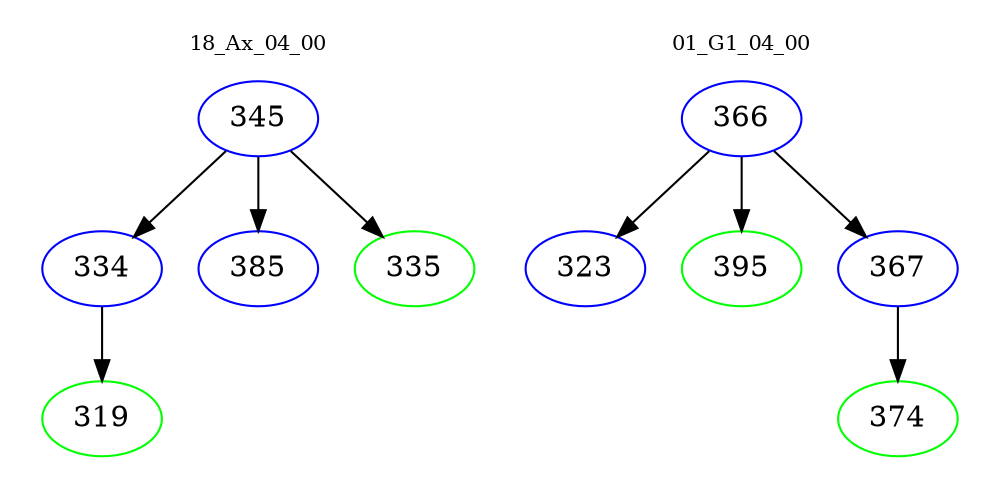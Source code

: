 digraph{
subgraph cluster_0 {
color = white
label = "18_Ax_04_00";
fontsize=10;
T0_345 [label="345", color="blue"]
T0_345 -> T0_334 [color="black"]
T0_334 [label="334", color="blue"]
T0_334 -> T0_319 [color="black"]
T0_319 [label="319", color="green"]
T0_345 -> T0_385 [color="black"]
T0_385 [label="385", color="blue"]
T0_345 -> T0_335 [color="black"]
T0_335 [label="335", color="green"]
}
subgraph cluster_1 {
color = white
label = "01_G1_04_00";
fontsize=10;
T1_366 [label="366", color="blue"]
T1_366 -> T1_323 [color="black"]
T1_323 [label="323", color="blue"]
T1_366 -> T1_395 [color="black"]
T1_395 [label="395", color="green"]
T1_366 -> T1_367 [color="black"]
T1_367 [label="367", color="blue"]
T1_367 -> T1_374 [color="black"]
T1_374 [label="374", color="green"]
}
}
